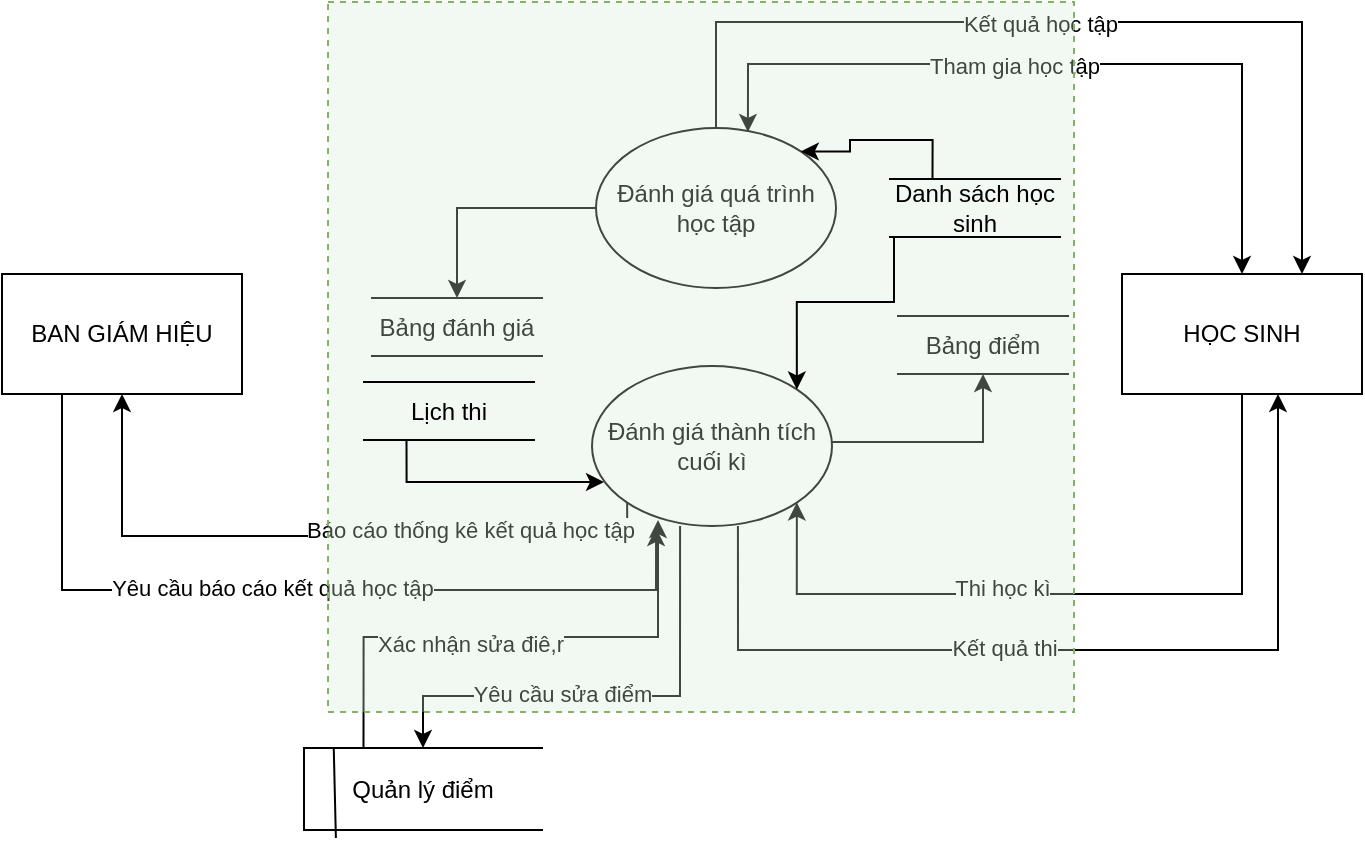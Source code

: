 <mxfile version="14.6.9" type="github">
  <diagram id="18X07u3Qb9bKqw4Xk2Qd" name="Page-1">
    <mxGraphModel dx="968" dy="539" grid="0" gridSize="10" guides="1" tooltips="1" connect="1" arrows="1" fold="1" page="1" pageScale="1" pageWidth="850" pageHeight="1100" background="#ffffff" math="0" shadow="0">
      <root>
        <mxCell id="0" />
        <mxCell id="1" parent="0" />
        <mxCell id="z-oRWFss3O_vHNhXuEPV-29" value="Đánh giá quá trình học tập" style="ellipse;whiteSpace=wrap;html=1;" parent="1" vertex="1">
          <mxGeometry x="373" y="235" width="120" height="80" as="geometry" />
        </mxCell>
        <mxCell id="z-oRWFss3O_vHNhXuEPV-40" value="Đánh giá thành tích cuối kì" style="ellipse;whiteSpace=wrap;html=1;" parent="1" vertex="1">
          <mxGeometry x="371" y="354" width="120" height="80" as="geometry" />
        </mxCell>
        <mxCell id="z-oRWFss3O_vHNhXuEPV-45" style="edgeStyle=orthogonalEdgeStyle;rounded=0;orthogonalLoop=1;jettySize=auto;html=1;entryX=0.75;entryY=0;entryDx=0;entryDy=0;exitX=0.5;exitY=0;exitDx=0;exitDy=0;" parent="1" source="z-oRWFss3O_vHNhXuEPV-29" target="z-oRWFss3O_vHNhXuEPV-65" edge="1">
          <mxGeometry relative="1" as="geometry">
            <Array as="points">
              <mxPoint x="433" y="182" />
              <mxPoint x="726" y="182" />
            </Array>
            <mxPoint x="777" y="602" as="sourcePoint" />
            <mxPoint x="729" y="292" as="targetPoint" />
          </mxGeometry>
        </mxCell>
        <mxCell id="z-oRWFss3O_vHNhXuEPV-46" value="Kết quả học tập" style="edgeLabel;html=1;align=center;verticalAlign=middle;resizable=0;points=[];" parent="z-oRWFss3O_vHNhXuEPV-45" vertex="1" connectable="0">
          <mxGeometry x="-0.089" y="-1" relative="1" as="geometry">
            <mxPoint as="offset" />
          </mxGeometry>
        </mxCell>
        <mxCell id="z-oRWFss3O_vHNhXuEPV-47" style="edgeStyle=orthogonalEdgeStyle;rounded=0;orthogonalLoop=1;jettySize=auto;html=1;entryX=0.5;entryY=1;entryDx=0;entryDy=0;labelPosition=center;verticalLabelPosition=middle;align=center;verticalAlign=middle;exitX=0;exitY=1;exitDx=0;exitDy=0;" parent="1" source="z-oRWFss3O_vHNhXuEPV-40" target="z-oRWFss3O_vHNhXuEPV-88" edge="1">
          <mxGeometry relative="1" as="geometry">
            <Array as="points">
              <mxPoint x="389" y="439" />
              <mxPoint x="136" y="439" />
            </Array>
            <mxPoint x="225" y="7" as="sourcePoint" />
            <mxPoint x="141" y="292" as="targetPoint" />
          </mxGeometry>
        </mxCell>
        <mxCell id="z-oRWFss3O_vHNhXuEPV-48" value="&lt;div align=&quot;right&quot;&gt;Báo cáo thống kê kết quả học tập&lt;br&gt;&lt;/div&gt;" style="edgeLabel;html=1;align=center;verticalAlign=middle;resizable=0;points=[];" parent="z-oRWFss3O_vHNhXuEPV-47" vertex="1" connectable="0">
          <mxGeometry x="0.248" relative="1" as="geometry">
            <mxPoint x="116.73" y="-3" as="offset" />
          </mxGeometry>
        </mxCell>
        <mxCell id="z-oRWFss3O_vHNhXuEPV-63" style="edgeStyle=orthogonalEdgeStyle;rounded=0;orthogonalLoop=1;jettySize=auto;html=1;exitX=0.5;exitY=1;exitDx=0;exitDy=0;entryX=1;entryY=1;entryDx=0;entryDy=0;" parent="1" source="z-oRWFss3O_vHNhXuEPV-65" target="z-oRWFss3O_vHNhXuEPV-40" edge="1">
          <mxGeometry relative="1" as="geometry">
            <Array as="points">
              <mxPoint x="696" y="468" />
              <mxPoint x="473" y="468" />
            </Array>
            <mxPoint x="669" y="292" as="sourcePoint" />
          </mxGeometry>
        </mxCell>
        <mxCell id="z-oRWFss3O_vHNhXuEPV-64" value="Thi học kì" style="edgeLabel;html=1;align=center;verticalAlign=middle;resizable=0;points=[];" parent="z-oRWFss3O_vHNhXuEPV-63" vertex="1" connectable="0">
          <mxGeometry x="0.328" y="2" relative="1" as="geometry">
            <mxPoint x="24" y="-5" as="offset" />
          </mxGeometry>
        </mxCell>
        <mxCell id="z-oRWFss3O_vHNhXuEPV-65" value="HỌC SINH" style="rounded=0;whiteSpace=wrap;html=1;" parent="1" vertex="1">
          <mxGeometry x="636" y="308" width="120" height="60" as="geometry" />
        </mxCell>
        <mxCell id="z-oRWFss3O_vHNhXuEPV-66" value="" style="endArrow=classic;startArrow=classic;html=1;align=right;edgeStyle=orthogonalEdgeStyle;rounded=0;exitX=0.633;exitY=0.025;exitDx=0;exitDy=0;entryX=0.5;entryY=0;entryDx=0;entryDy=0;exitPerimeter=0;" parent="1" source="z-oRWFss3O_vHNhXuEPV-29" target="z-oRWFss3O_vHNhXuEPV-65" edge="1">
          <mxGeometry width="50" height="50" relative="1" as="geometry">
            <mxPoint x="732" y="600" as="sourcePoint" />
            <mxPoint x="699" y="292" as="targetPoint" />
            <Array as="points">
              <mxPoint x="449" y="203" />
              <mxPoint x="696" y="203" />
            </Array>
          </mxGeometry>
        </mxCell>
        <mxCell id="z-oRWFss3O_vHNhXuEPV-67" value="Tham gia học tập" style="edgeLabel;html=1;align=center;verticalAlign=middle;resizable=0;points=[];" parent="z-oRWFss3O_vHNhXuEPV-66" vertex="1" connectable="0">
          <mxGeometry x="-0.138" y="-1" relative="1" as="geometry">
            <mxPoint as="offset" />
          </mxGeometry>
        </mxCell>
        <mxCell id="z-oRWFss3O_vHNhXuEPV-68" style="edgeStyle=orthogonalEdgeStyle;rounded=0;orthogonalLoop=1;jettySize=auto;html=1;entryX=0.5;entryY=1;entryDx=0;entryDy=0;" parent="1" target="z-oRWFss3O_vHNhXuEPV-81" edge="1">
          <mxGeometry relative="1" as="geometry">
            <mxPoint x="491" y="392" as="sourcePoint" />
            <mxPoint x="567" y="359" as="targetPoint" />
            <Array as="points">
              <mxPoint x="567" y="392" />
            </Array>
          </mxGeometry>
        </mxCell>
        <mxCell id="z-oRWFss3O_vHNhXuEPV-69" style="edgeStyle=orthogonalEdgeStyle;rounded=0;orthogonalLoop=1;jettySize=auto;html=1;exitX=0;exitY=0.5;exitDx=0;exitDy=0;entryX=0.5;entryY=0;entryDx=0;entryDy=0;" parent="1" source="z-oRWFss3O_vHNhXuEPV-29" target="z-oRWFss3O_vHNhXuEPV-84" edge="1">
          <mxGeometry relative="1" as="geometry" />
        </mxCell>
        <mxCell id="z-oRWFss3O_vHNhXuEPV-70" style="edgeStyle=orthogonalEdgeStyle;rounded=0;orthogonalLoop=1;jettySize=auto;html=1;exitX=0.608;exitY=1;exitDx=0;exitDy=0;exitPerimeter=0;" parent="1" source="z-oRWFss3O_vHNhXuEPV-40" target="z-oRWFss3O_vHNhXuEPV-65" edge="1">
          <mxGeometry relative="1" as="geometry">
            <Array as="points">
              <mxPoint x="444" y="496" />
              <mxPoint x="714" y="496" />
            </Array>
            <mxPoint x="653.04" y="290.98" as="targetPoint" />
          </mxGeometry>
        </mxCell>
        <mxCell id="z-oRWFss3O_vHNhXuEPV-71" value="Kết quả thi" style="edgeLabel;html=1;align=center;verticalAlign=middle;resizable=0;points=[];" parent="z-oRWFss3O_vHNhXuEPV-70" vertex="1" connectable="0">
          <mxGeometry x="-0.399" relative="1" as="geometry">
            <mxPoint x="57" y="-1" as="offset" />
          </mxGeometry>
        </mxCell>
        <mxCell id="z-oRWFss3O_vHNhXuEPV-72" style="edgeStyle=orthogonalEdgeStyle;rounded=0;orthogonalLoop=1;jettySize=auto;html=1;exitX=0.367;exitY=1;exitDx=0;exitDy=0;entryX=0.5;entryY=0;entryDx=0;entryDy=0;exitPerimeter=0;" parent="1" source="z-oRWFss3O_vHNhXuEPV-40" target="z-oRWFss3O_vHNhXuEPV-93" edge="1">
          <mxGeometry relative="1" as="geometry">
            <Array as="points">
              <mxPoint x="415" y="519" />
              <mxPoint x="287" y="519" />
            </Array>
            <mxPoint x="287" y="408" as="targetPoint" />
          </mxGeometry>
        </mxCell>
        <mxCell id="z-oRWFss3O_vHNhXuEPV-73" value="Yêu cầu sửa điểm" style="edgeLabel;html=1;align=center;verticalAlign=middle;resizable=0;points=[];rotation=0;" parent="z-oRWFss3O_vHNhXuEPV-72" vertex="1" connectable="0">
          <mxGeometry x="0.278" y="-4" relative="1" as="geometry">
            <mxPoint x="9" y="3" as="offset" />
          </mxGeometry>
        </mxCell>
        <mxCell id="z-oRWFss3O_vHNhXuEPV-81" value="Bảng điểm" style="shape=partialRectangle;whiteSpace=wrap;html=1;left=0;right=0;fillColor=none;rounded=0;shadow=0;glass=0;sketch=0;" parent="1" vertex="1">
          <mxGeometry x="524" y="329" width="85" height="29" as="geometry" />
        </mxCell>
        <mxCell id="z-oRWFss3O_vHNhXuEPV-84" value="Bảng đánh giá" style="shape=partialRectangle;whiteSpace=wrap;html=1;left=0;right=0;fillColor=none;rounded=0;shadow=0;glass=0;sketch=0;" parent="1" vertex="1">
          <mxGeometry x="261" y="320" width="85" height="29" as="geometry" />
        </mxCell>
        <mxCell id="7jTHOD_QbhDUhOaxIyPp-8" style="edgeStyle=orthogonalEdgeStyle;rounded=0;orthogonalLoop=1;jettySize=auto;html=1;exitX=0.25;exitY=1;exitDx=0;exitDy=0;entryX=0.267;entryY=1.013;entryDx=0;entryDy=0;entryPerimeter=0;" edge="1" parent="1" source="z-oRWFss3O_vHNhXuEPV-88" target="z-oRWFss3O_vHNhXuEPV-40">
          <mxGeometry relative="1" as="geometry">
            <Array as="points">
              <mxPoint x="106" y="466" />
              <mxPoint x="403" y="466" />
            </Array>
          </mxGeometry>
        </mxCell>
        <mxCell id="7jTHOD_QbhDUhOaxIyPp-9" value="Yêu cầu báo cáo kết quả học tập" style="edgeLabel;html=1;align=center;verticalAlign=middle;resizable=0;points=[];" vertex="1" connectable="0" parent="7jTHOD_QbhDUhOaxIyPp-8">
          <mxGeometry x="-0.047" y="1" relative="1" as="geometry">
            <mxPoint as="offset" />
          </mxGeometry>
        </mxCell>
        <mxCell id="z-oRWFss3O_vHNhXuEPV-88" value="BAN GIÁM HIỆU" style="rounded=0;whiteSpace=wrap;html=1;" parent="1" vertex="1">
          <mxGeometry x="76" y="308" width="120" height="60" as="geometry" />
        </mxCell>
        <mxCell id="7jTHOD_QbhDUhOaxIyPp-6" style="edgeStyle=orthogonalEdgeStyle;rounded=0;orthogonalLoop=1;jettySize=auto;html=1;exitX=0.25;exitY=0;exitDx=0;exitDy=0;entryX=0.275;entryY=0.963;entryDx=0;entryDy=0;entryPerimeter=0;" edge="1" parent="1" source="z-oRWFss3O_vHNhXuEPV-93" target="z-oRWFss3O_vHNhXuEPV-40">
          <mxGeometry relative="1" as="geometry" />
        </mxCell>
        <mxCell id="7jTHOD_QbhDUhOaxIyPp-7" value="Xác nhận sửa điê,r" style="edgeLabel;html=1;align=center;verticalAlign=middle;resizable=0;points=[];" vertex="1" connectable="0" parent="7jTHOD_QbhDUhOaxIyPp-6">
          <mxGeometry x="-0.168" y="-2" relative="1" as="geometry">
            <mxPoint y="1" as="offset" />
          </mxGeometry>
        </mxCell>
        <mxCell id="z-oRWFss3O_vHNhXuEPV-93" value="Quản lý điểm" style="shape=partialRectangle;whiteSpace=wrap;html=1;bottom=1;right=0;left=1;top=1;fillColor=none;routingCenterX=-0.5;" parent="1" vertex="1">
          <mxGeometry x="227" y="545" width="119" height="41" as="geometry" />
        </mxCell>
        <mxCell id="z-oRWFss3O_vHNhXuEPV-94" value="" style="endArrow=none;html=1;exitX=0.125;exitY=0;exitDx=0;exitDy=0;exitPerimeter=0;entryX=0.134;entryY=1.098;entryDx=0;entryDy=0;entryPerimeter=0;" parent="1" source="z-oRWFss3O_vHNhXuEPV-93" target="z-oRWFss3O_vHNhXuEPV-93" edge="1">
          <mxGeometry width="50" height="50" relative="1" as="geometry">
            <mxPoint x="604" y="474" as="sourcePoint" />
            <mxPoint x="386" y="620" as="targetPoint" />
          </mxGeometry>
        </mxCell>
        <mxCell id="z-oRWFss3O_vHNhXuEPV-102" value="" style="rounded=0;whiteSpace=wrap;html=1;fillOpacity=30;fillColor=#d5e8d4;strokeColor=#82b366;dashed=1;" parent="1" vertex="1">
          <mxGeometry x="239" y="172" width="373" height="355" as="geometry" />
        </mxCell>
        <mxCell id="7jTHOD_QbhDUhOaxIyPp-3" style="edgeStyle=orthogonalEdgeStyle;rounded=0;orthogonalLoop=1;jettySize=auto;html=1;exitX=0.25;exitY=1;exitDx=0;exitDy=0;entryX=0.05;entryY=0.725;entryDx=0;entryDy=0;entryPerimeter=0;" edge="1" parent="1" source="7jTHOD_QbhDUhOaxIyPp-1" target="z-oRWFss3O_vHNhXuEPV-40">
          <mxGeometry relative="1" as="geometry" />
        </mxCell>
        <mxCell id="7jTHOD_QbhDUhOaxIyPp-1" value="Lịch thi" style="shape=partialRectangle;whiteSpace=wrap;html=1;left=0;right=0;fillColor=none;rounded=0;shadow=0;glass=0;sketch=0;" vertex="1" parent="1">
          <mxGeometry x="257" y="362" width="85" height="29" as="geometry" />
        </mxCell>
        <mxCell id="7jTHOD_QbhDUhOaxIyPp-4" style="edgeStyle=orthogonalEdgeStyle;rounded=0;orthogonalLoop=1;jettySize=auto;html=1;exitX=0.25;exitY=0;exitDx=0;exitDy=0;entryX=1;entryY=0;entryDx=0;entryDy=0;" edge="1" parent="1" source="7jTHOD_QbhDUhOaxIyPp-2" target="z-oRWFss3O_vHNhXuEPV-29">
          <mxGeometry relative="1" as="geometry">
            <Array as="points">
              <mxPoint x="541" y="241" />
              <mxPoint x="500" y="241" />
              <mxPoint x="500" y="247" />
            </Array>
          </mxGeometry>
        </mxCell>
        <mxCell id="7jTHOD_QbhDUhOaxIyPp-5" style="edgeStyle=orthogonalEdgeStyle;rounded=0;orthogonalLoop=1;jettySize=auto;html=1;exitX=0.25;exitY=1;exitDx=0;exitDy=0;entryX=1;entryY=0;entryDx=0;entryDy=0;" edge="1" parent="1" source="7jTHOD_QbhDUhOaxIyPp-2" target="z-oRWFss3O_vHNhXuEPV-40">
          <mxGeometry relative="1" as="geometry">
            <Array as="points">
              <mxPoint x="522" y="290" />
              <mxPoint x="522" y="322" />
              <mxPoint x="473" y="322" />
            </Array>
          </mxGeometry>
        </mxCell>
        <mxCell id="7jTHOD_QbhDUhOaxIyPp-2" value="Danh sách học sinh" style="shape=partialRectangle;whiteSpace=wrap;html=1;left=0;right=0;fillColor=none;rounded=0;shadow=0;glass=0;sketch=0;" vertex="1" parent="1">
          <mxGeometry x="520" y="260.5" width="85" height="29" as="geometry" />
        </mxCell>
      </root>
    </mxGraphModel>
  </diagram>
</mxfile>
